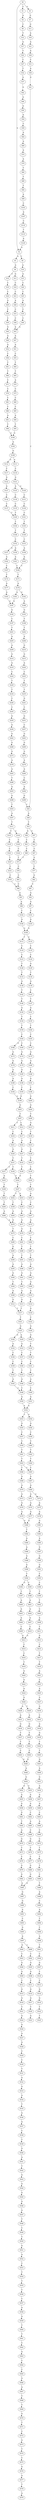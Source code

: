 strict digraph  {
	S0 -> S1 [ label = C ];
	S0 -> S2 [ label = G ];
	S0 -> S3 [ label = A ];
	S1 -> S4 [ label = A ];
	S2 -> S5 [ label = A ];
	S2 -> S6 [ label = C ];
	S3 -> S7 [ label = G ];
	S4 -> S8 [ label = C ];
	S5 -> S9 [ label = A ];
	S6 -> S10 [ label = A ];
	S7 -> S11 [ label = G ];
	S8 -> S12 [ label = T ];
	S9 -> S13 [ label = G ];
	S9 -> S14 [ label = C ];
	S10 -> S15 [ label = A ];
	S11 -> S16 [ label = A ];
	S12 -> S17 [ label = A ];
	S13 -> S18 [ label = C ];
	S14 -> S19 [ label = C ];
	S15 -> S20 [ label = C ];
	S16 -> S21 [ label = A ];
	S17 -> S22 [ label = T ];
	S18 -> S23 [ label = C ];
	S19 -> S24 [ label = C ];
	S20 -> S25 [ label = C ];
	S21 -> S26 [ label = A ];
	S22 -> S27 [ label = C ];
	S23 -> S28 [ label = A ];
	S24 -> S29 [ label = G ];
	S25 -> S30 [ label = A ];
	S26 -> S31 [ label = C ];
	S27 -> S32 [ label = T ];
	S28 -> S33 [ label = C ];
	S29 -> S34 [ label = C ];
	S30 -> S35 [ label = C ];
	S31 -> S36 [ label = A ];
	S32 -> S37 [ label = A ];
	S33 -> S38 [ label = C ];
	S34 -> S39 [ label = C ];
	S35 -> S40 [ label = C ];
	S36 -> S41 [ label = G ];
	S37 -> S42 [ label = G ];
	S38 -> S43 [ label = A ];
	S39 -> S44 [ label = G ];
	S40 -> S43 [ label = A ];
	S41 -> S45 [ label = C ];
	S42 -> S46 [ label = A ];
	S43 -> S47 [ label = A ];
	S44 -> S48 [ label = A ];
	S45 -> S49 [ label = A ];
	S46 -> S50 [ label = A ];
	S47 -> S51 [ label = A ];
	S48 -> S52 [ label = A ];
	S49 -> S53 [ label = T ];
	S50 -> S54 [ label = A ];
	S51 -> S55 [ label = C ];
	S52 -> S56 [ label = C ];
	S53 -> S57 [ label = G ];
	S53 -> S58 [ label = A ];
	S54 -> S59 [ label = C ];
	S55 -> S60 [ label = T ];
	S56 -> S61 [ label = T ];
	S57 -> S62 [ label = C ];
	S58 -> S63 [ label = C ];
	S59 -> S64 [ label = A ];
	S60 -> S65 [ label = T ];
	S61 -> S66 [ label = T ];
	S62 -> S67 [ label = C ];
	S63 -> S68 [ label = C ];
	S64 -> S69 [ label = A ];
	S65 -> S70 [ label = A ];
	S66 -> S71 [ label = C ];
	S67 -> S72 [ label = G ];
	S68 -> S73 [ label = T ];
	S69 -> S74 [ label = A ];
	S70 -> S75 [ label = C ];
	S71 -> S76 [ label = C ];
	S72 -> S77 [ label = C ];
	S73 -> S78 [ label = C ];
	S74 -> S79 [ label = A ];
	S75 -> S80 [ label = C ];
	S76 -> S81 [ label = C ];
	S77 -> S82 [ label = G ];
	S78 -> S83 [ label = C ];
	S79 -> S84 [ label = T ];
	S80 -> S85 [ label = C ];
	S81 -> S86 [ label = C ];
	S82 -> S87 [ label = C ];
	S83 -> S88 [ label = C ];
	S84 -> S89 [ label = T ];
	S85 -> S90 [ label = A ];
	S86 -> S91 [ label = A ];
	S87 -> S92 [ label = A ];
	S88 -> S93 [ label = A ];
	S89 -> S94 [ label = T ];
	S90 -> S95 [ label = T ];
	S91 -> S96 [ label = T ];
	S92 -> S97 [ label = A ];
	S93 -> S98 [ label = A ];
	S94 -> S99 [ label = A ];
	S95 -> S100 [ label = G ];
	S96 -> S100 [ label = G ];
	S97 -> S101 [ label = C ];
	S98 -> S102 [ label = C ];
	S99 -> S103 [ label = C ];
	S100 -> S104 [ label = A ];
	S101 -> S105 [ label = A ];
	S102 -> S106 [ label = A ];
	S103 -> S107 [ label = A ];
	S104 -> S108 [ label = G ];
	S105 -> S109 [ label = G ];
	S106 -> S109 [ label = G ];
	S107 -> S110 [ label = C ];
	S108 -> S111 [ label = A ];
	S108 -> S112 [ label = G ];
	S109 -> S113 [ label = T ];
	S109 -> S114 [ label = G ];
	S110 -> S115 [ label = T ];
	S111 -> S116 [ label = C ];
	S112 -> S117 [ label = C ];
	S113 -> S118 [ label = C ];
	S114 -> S119 [ label = C ];
	S115 -> S120 [ label = A ];
	S116 -> S121 [ label = G ];
	S117 -> S122 [ label = G ];
	S118 -> S123 [ label = C ];
	S119 -> S124 [ label = C ];
	S120 -> S2 [ label = G ];
	S121 -> S125 [ label = A ];
	S121 -> S126 [ label = G ];
	S122 -> S127 [ label = A ];
	S123 -> S128 [ label = T ];
	S124 -> S129 [ label = G ];
	S125 -> S130 [ label = C ];
	S126 -> S131 [ label = C ];
	S127 -> S132 [ label = C ];
	S128 -> S133 [ label = T ];
	S129 -> S134 [ label = T ];
	S130 -> S135 [ label = C ];
	S131 -> S136 [ label = C ];
	S132 -> S137 [ label = C ];
	S133 -> S138 [ label = G ];
	S134 -> S139 [ label = G ];
	S135 -> S140 [ label = T ];
	S136 -> S141 [ label = C ];
	S137 -> S140 [ label = T ];
	S138 -> S142 [ label = T ];
	S139 -> S143 [ label = C ];
	S140 -> S144 [ label = T ];
	S141 -> S145 [ label = T ];
	S142 -> S146 [ label = T ];
	S143 -> S147 [ label = T ];
	S144 -> S148 [ label = T ];
	S145 -> S149 [ label = T ];
	S146 -> S150 [ label = A ];
	S147 -> S151 [ label = A ];
	S148 -> S152 [ label = C ];
	S149 -> S153 [ label = C ];
	S150 -> S154 [ label = T ];
	S151 -> S155 [ label = C ];
	S152 -> S156 [ label = A ];
	S152 -> S157 [ label = G ];
	S153 -> S158 [ label = A ];
	S154 -> S159 [ label = T ];
	S155 -> S160 [ label = T ];
	S156 -> S161 [ label = A ];
	S157 -> S162 [ label = A ];
	S158 -> S163 [ label = A ];
	S159 -> S164 [ label = C ];
	S160 -> S165 [ label = C ];
	S161 -> S166 [ label = C ];
	S162 -> S167 [ label = C ];
	S163 -> S166 [ label = C ];
	S164 -> S168 [ label = G ];
	S164 -> S169 [ label = C ];
	S165 -> S170 [ label = C ];
	S166 -> S171 [ label = T ];
	S167 -> S172 [ label = T ];
	S168 -> S173 [ label = G ];
	S169 -> S174 [ label = G ];
	S170 -> S175 [ label = G ];
	S171 -> S176 [ label = A ];
	S172 -> S177 [ label = A ];
	S173 -> S178 [ label = G ];
	S174 -> S179 [ label = G ];
	S175 -> S180 [ label = G ];
	S176 -> S181 [ label = A ];
	S176 -> S182 [ label = G ];
	S177 -> S183 [ label = A ];
	S178 -> S184 [ label = A ];
	S179 -> S185 [ label = A ];
	S180 -> S186 [ label = T ];
	S181 -> S187 [ label = A ];
	S182 -> S188 [ label = A ];
	S183 -> S187 [ label = A ];
	S184 -> S189 [ label = A ];
	S185 -> S190 [ label = A ];
	S186 -> S191 [ label = A ];
	S187 -> S192 [ label = G ];
	S188 -> S193 [ label = G ];
	S189 -> S194 [ label = C ];
	S190 -> S195 [ label = C ];
	S191 -> S196 [ label = C ];
	S192 -> S197 [ label = C ];
	S193 -> S198 [ label = T ];
	S194 -> S199 [ label = G ];
	S195 -> S199 [ label = G ];
	S196 -> S200 [ label = G ];
	S197 -> S201 [ label = T ];
	S198 -> S202 [ label = T ];
	S199 -> S203 [ label = G ];
	S200 -> S204 [ label = G ];
	S201 -> S205 [ label = A ];
	S202 -> S206 [ label = A ];
	S203 -> S207 [ label = T ];
	S204 -> S208 [ label = T ];
	S205 -> S209 [ label = A ];
	S206 -> S210 [ label = G ];
	S207 -> S211 [ label = T ];
	S207 -> S212 [ label = C ];
	S208 -> S213 [ label = G ];
	S209 -> S214 [ label = G ];
	S210 -> S215 [ label = G ];
	S211 -> S216 [ label = C ];
	S212 -> S217 [ label = C ];
	S213 -> S218 [ label = T ];
	S214 -> S219 [ label = A ];
	S215 -> S220 [ label = A ];
	S216 -> S221 [ label = A ];
	S217 -> S222 [ label = A ];
	S218 -> S223 [ label = C ];
	S219 -> S224 [ label = C ];
	S220 -> S225 [ label = C ];
	S221 -> S226 [ label = G ];
	S222 -> S227 [ label = G ];
	S223 -> S228 [ label = G ];
	S224 -> S229 [ label = T ];
	S225 -> S230 [ label = T ];
	S226 -> S231 [ label = T ];
	S227 -> S232 [ label = T ];
	S228 -> S233 [ label = T ];
	S229 -> S234 [ label = T ];
	S230 -> S235 [ label = T ];
	S231 -> S236 [ label = T ];
	S231 -> S237 [ label = C ];
	S232 -> S238 [ label = T ];
	S233 -> S239 [ label = C ];
	S234 -> S240 [ label = C ];
	S235 -> S241 [ label = G ];
	S236 -> S242 [ label = A ];
	S237 -> S243 [ label = A ];
	S238 -> S242 [ label = A ];
	S239 -> S244 [ label = T ];
	S240 -> S245 [ label = C ];
	S241 -> S246 [ label = C ];
	S242 -> S247 [ label = T ];
	S243 -> S248 [ label = T ];
	S244 -> S249 [ label = T ];
	S245 -> S250 [ label = G ];
	S246 -> S251 [ label = G ];
	S247 -> S252 [ label = T ];
	S247 -> S253 [ label = A ];
	S248 -> S254 [ label = T ];
	S249 -> S255 [ label = A ];
	S250 -> S256 [ label = G ];
	S251 -> S257 [ label = C ];
	S252 -> S258 [ label = T ];
	S253 -> S259 [ label = C ];
	S254 -> S260 [ label = T ];
	S255 -> S261 [ label = C ];
	S256 -> S262 [ label = G ];
	S257 -> S263 [ label = G ];
	S258 -> S264 [ label = A ];
	S259 -> S265 [ label = A ];
	S260 -> S266 [ label = A ];
	S261 -> S267 [ label = A ];
	S262 -> S268 [ label = G ];
	S263 -> S269 [ label = G ];
	S264 -> S270 [ label = A ];
	S265 -> S271 [ label = A ];
	S266 -> S270 [ label = A ];
	S267 -> S272 [ label = A ];
	S268 -> S273 [ label = G ];
	S269 -> S274 [ label = G ];
	S270 -> S275 [ label = T ];
	S271 -> S276 [ label = A ];
	S272 -> S277 [ label = C ];
	S273 -> S278 [ label = A ];
	S274 -> S279 [ label = A ];
	S275 -> S280 [ label = C ];
	S276 -> S281 [ label = C ];
	S277 -> S282 [ label = C ];
	S278 -> S283 [ label = A ];
	S279 -> S284 [ label = A ];
	S280 -> S285 [ label = G ];
	S281 -> S286 [ label = T ];
	S282 -> S287 [ label = T ];
	S283 -> S288 [ label = T ];
	S284 -> S289 [ label = C ];
	S285 -> S290 [ label = A ];
	S286 -> S291 [ label = C ];
	S287 -> S292 [ label = T ];
	S288 -> S293 [ label = A ];
	S289 -> S294 [ label = A ];
	S290 -> S295 [ label = A ];
	S291 -> S296 [ label = A ];
	S292 -> S297 [ label = A ];
	S293 -> S298 [ label = G ];
	S294 -> S299 [ label = G ];
	S295 -> S300 [ label = G ];
	S296 -> S301 [ label = G ];
	S297 -> S302 [ label = G ];
	S298 -> S303 [ label = T ];
	S299 -> S45 [ label = C ];
	S300 -> S304 [ label = T ];
	S301 -> S305 [ label = T ];
	S302 -> S306 [ label = G ];
	S303 -> S307 [ label = A ];
	S304 -> S308 [ label = A ];
	S305 -> S309 [ label = A ];
	S306 -> S310 [ label = A ];
	S307 -> S311 [ label = T ];
	S308 -> S312 [ label = G ];
	S309 -> S313 [ label = G ];
	S310 -> S314 [ label = G ];
	S311 -> S315 [ label = C ];
	S311 -> S316 [ label = A ];
	S312 -> S317 [ label = T ];
	S313 -> S317 [ label = T ];
	S314 -> S318 [ label = G ];
	S315 -> S319 [ label = C ];
	S316 -> S320 [ label = C ];
	S317 -> S321 [ label = T ];
	S318 -> S322 [ label = C ];
	S319 -> S323 [ label = C ];
	S320 -> S324 [ label = C ];
	S321 -> S325 [ label = G ];
	S322 -> S326 [ label = G ];
	S323 -> S327 [ label = T ];
	S324 -> S73 [ label = T ];
	S325 -> S328 [ label = G ];
	S325 -> S329 [ label = A ];
	S326 -> S330 [ label = G ];
	S327 -> S331 [ label = C ];
	S328 -> S332 [ label = A ];
	S329 -> S333 [ label = A ];
	S330 -> S334 [ label = T ];
	S331 -> S335 [ label = C ];
	S332 -> S336 [ label = C ];
	S333 -> S337 [ label = C ];
	S334 -> S338 [ label = T ];
	S335 -> S88 [ label = C ];
	S336 -> S339 [ label = C ];
	S337 -> S340 [ label = C ];
	S338 -> S341 [ label = C ];
	S339 -> S342 [ label = T ];
	S340 -> S343 [ label = T ];
	S341 -> S344 [ label = T ];
	S342 -> S345 [ label = A ];
	S343 -> S346 [ label = A ];
	S344 -> S347 [ label = A ];
	S345 -> S348 [ label = C ];
	S346 -> S348 [ label = C ];
	S347 -> S349 [ label = C ];
	S348 -> S350 [ label = A ];
	S349 -> S351 [ label = A ];
	S350 -> S352 [ label = A ];
	S351 -> S352 [ label = A ];
	S352 -> S353 [ label = T ];
	S352 -> S354 [ label = G ];
	S353 -> S355 [ label = G ];
	S354 -> S356 [ label = G ];
	S355 -> S357 [ label = C ];
	S356 -> S358 [ label = C ];
	S357 -> S359 [ label = C ];
	S358 -> S360 [ label = C ];
	S359 -> S361 [ label = T ];
	S360 -> S362 [ label = T ];
	S361 -> S363 [ label = T ];
	S362 -> S364 [ label = T ];
	S363 -> S365 [ label = C ];
	S363 -> S366 [ label = T ];
	S364 -> S365 [ label = C ];
	S365 -> S367 [ label = A ];
	S366 -> S368 [ label = A ];
	S367 -> S369 [ label = A ];
	S368 -> S370 [ label = A ];
	S369 -> S371 [ label = A ];
	S369 -> S372 [ label = G ];
	S370 -> S373 [ label = A ];
	S371 -> S374 [ label = A ];
	S372 -> S375 [ label = A ];
	S373 -> S376 [ label = A ];
	S374 -> S377 [ label = A ];
	S375 -> S378 [ label = A ];
	S376 -> S379 [ label = A ];
	S377 -> S380 [ label = G ];
	S378 -> S381 [ label = G ];
	S379 -> S380 [ label = G ];
	S380 -> S382 [ label = T ];
	S381 -> S383 [ label = T ];
	S382 -> S384 [ label = A ];
	S383 -> S385 [ label = A ];
	S384 -> S386 [ label = A ];
	S385 -> S387 [ label = G ];
	S386 -> S388 [ label = G ];
	S387 -> S389 [ label = G ];
	S388 -> S390 [ label = G ];
	S389 -> S391 [ label = G ];
	S390 -> S392 [ label = T ];
	S391 -> S393 [ label = C ];
	S392 -> S394 [ label = G ];
	S392 -> S395 [ label = C ];
	S393 -> S396 [ label = C ];
	S394 -> S397 [ label = T ];
	S395 -> S398 [ label = T ];
	S396 -> S399 [ label = T ];
	S397 -> S400 [ label = A ];
	S398 -> S401 [ label = A ];
	S399 -> S402 [ label = T ];
	S400 -> S403 [ label = A ];
	S401 -> S404 [ label = A ];
	S402 -> S405 [ label = C ];
	S403 -> S406 [ label = A ];
	S404 -> S407 [ label = A ];
	S405 -> S408 [ label = A ];
	S406 -> S409 [ label = C ];
	S407 -> S410 [ label = C ];
	S408 -> S411 [ label = T ];
	S409 -> S412 [ label = G ];
	S410 -> S412 [ label = G ];
	S411 -> S413 [ label = G ];
	S412 -> S414 [ label = C ];
	S413 -> S415 [ label = C ];
	S414 -> S416 [ label = C ];
	S415 -> S417 [ label = T ];
	S416 -> S418 [ label = T ];
	S417 -> S419 [ label = T ];
	S418 -> S420 [ label = A ];
	S419 -> S421 [ label = A ];
	S420 -> S422 [ label = A ];
	S421 -> S423 [ label = C ];
	S422 -> S424 [ label = A ];
	S423 -> S425 [ label = A ];
	S424 -> S426 [ label = G ];
	S425 -> S427 [ label = G ];
	S426 -> S428 [ label = A ];
	S426 -> S429 [ label = T ];
	S427 -> S430 [ label = G ];
	S428 -> S431 [ label = A ];
	S429 -> S432 [ label = A ];
	S430 -> S433 [ label = C ];
	S431 -> S434 [ label = G ];
	S432 -> S435 [ label = G ];
	S433 -> S436 [ label = A ];
	S434 -> S437 [ label = T ];
	S435 -> S438 [ label = T ];
	S436 -> S439 [ label = G ];
	S437 -> S440 [ label = T ];
	S438 -> S441 [ label = T ];
	S439 -> S442 [ label = T ];
	S440 -> S443 [ label = C ];
	S441 -> S444 [ label = C ];
	S442 -> S445 [ label = T ];
	S443 -> S446 [ label = G ];
	S444 -> S446 [ label = G ];
	S445 -> S447 [ label = G ];
	S446 -> S448 [ label = A ];
	S447 -> S449 [ label = A ];
	S448 -> S450 [ label = G ];
	S449 -> S451 [ label = G ];
	S450 -> S452 [ label = G ];
	S450 -> S453 [ label = G ];
	S451 -> S454 [ label = A ];
	S452 -> S455 [ label = A ];
	S453 -> S456 [ label = A ];
	S454 -> S457 [ label = A ];
	S455 -> S458 [ label = A ];
	S456 -> S459 [ label = A ];
	S457 -> S460 [ label = A ];
	S458 -> S461 [ label = G ];
	S459 -> S462 [ label = C ];
	S460 -> S463 [ label = C ];
	S461 -> S464 [ label = T ];
	S462 -> S465 [ label = A ];
	S463 -> S466 [ label = A ];
	S464 -> S467 [ label = A ];
	S465 -> S468 [ label = C ];
	S466 -> S469 [ label = C ];
	S467 -> S470 [ label = G ];
	S468 -> S471 [ label = G ];
	S469 -> S472 [ label = C ];
	S470 -> S473 [ label = T ];
	S471 -> S474 [ label = T ];
	S472 -> S475 [ label = T ];
	S473 -> S476 [ label = C ];
	S474 -> S477 [ label = C ];
	S475 -> S478 [ label = T ];
	S476 -> S479 [ label = G ];
	S477 -> S480 [ label = G ];
	S478 -> S481 [ label = T ];
	S479 -> S482 [ label = G ];
	S480 -> S483 [ label = G ];
	S481 -> S484 [ label = C ];
	S482 -> S485 [ label = A ];
	S483 -> S485 [ label = A ];
	S484 -> S486 [ label = T ];
	S485 -> S487 [ label = G ];
	S486 -> S488 [ label = A ];
	S487 -> S489 [ label = G ];
	S488 -> S490 [ label = C ];
	S489 -> S491 [ label = A ];
	S490 -> S492 [ label = A ];
	S491 -> S493 [ label = C ];
	S492 -> S494 [ label = T ];
	S493 -> S495 [ label = G ];
	S494 -> S496 [ label = C ];
	S495 -> S497 [ label = A ];
	S496 -> S498 [ label = A ];
	S497 -> S499 [ label = C ];
	S497 -> S500 [ label = G ];
	S498 -> S501 [ label = T ];
	S499 -> S502 [ label = C ];
	S500 -> S503 [ label = C ];
	S501 -> S504 [ label = C ];
	S502 -> S505 [ label = G ];
	S503 -> S506 [ label = G ];
	S504 -> S507 [ label = G ];
	S505 -> S508 [ label = A ];
	S506 -> S509 [ label = G ];
	S507 -> S510 [ label = T ];
	S508 -> S511 [ label = C ];
	S509 -> S512 [ label = C ];
	S510 -> S513 [ label = C ];
	S511 -> S514 [ label = G ];
	S512 -> S515 [ label = G ];
	S513 -> S516 [ label = G ];
	S514 -> S517 [ label = G ];
	S515 -> S518 [ label = G ];
	S516 -> S519 [ label = G ];
	S517 -> S520 [ label = T ];
	S518 -> S521 [ label = T ];
	S519 -> S522 [ label = T ];
	S520 -> S523 [ label = A ];
	S521 -> S524 [ label = A ];
	S522 -> S525 [ label = T ];
	S524 -> S526 [ label = G ];
	S526 -> S527 [ label = A ];
	S527 -> S528 [ label = A ];
	S528 -> S529 [ label = C ];
	S529 -> S530 [ label = C ];
	S530 -> S531 [ label = T ];
	S531 -> S532 [ label = A ];
	S532 -> S533 [ label = G ];
	S533 -> S534 [ label = A ];
	S534 -> S535 [ label = T ];
	S535 -> S536 [ label = G ];
	S536 -> S537 [ label = A ];
	S537 -> S538 [ label = C ];
	S538 -> S539 [ label = T ];
	S539 -> S540 [ label = G ];
	S540 -> S541 [ label = A ];
	S541 -> S542 [ label = T ];
	S542 -> S543 [ label = G ];
	S543 -> S544 [ label = A ];
	S544 -> S545 [ label = G ];
	S545 -> S546 [ label = G ];
	S546 -> S547 [ label = G ];
	S547 -> S548 [ label = T ];
	S548 -> S549 [ label = C ];
	S549 -> S550 [ label = T ];
	S550 -> S551 [ label = G ];
	S551 -> S552 [ label = A ];
	S552 -> S553 [ label = C ];
	S553 -> S554 [ label = T ];
	S554 -> S555 [ label = T ];
	S555 -> S556 [ label = T ];
	S556 -> S557 [ label = C ];
	S557 -> S558 [ label = A ];
	S558 -> S559 [ label = A ];
	S559 -> S560 [ label = T ];
	S560 -> S561 [ label = T ];
	S561 -> S562 [ label = C ];
	S562 -> S563 [ label = G ];
	S563 -> S564 [ label = C ];
	S564 -> S565 [ label = C ];
	S565 -> S566 [ label = G ];
	S566 -> S567 [ label = A ];
	S567 -> S568 [ label = T ];
	S568 -> S569 [ label = T ];
	S569 -> S570 [ label = G ];
	S570 -> S571 [ label = T ];
	S571 -> S572 [ label = C ];
	S572 -> S573 [ label = G ];
	S573 -> S574 [ label = T ];
	S574 -> S575 [ label = C ];
	S575 -> S576 [ label = G ];
	S576 -> S577 [ label = A ];
	S577 -> S578 [ label = T ];
	S578 -> S579 [ label = A ];
}
